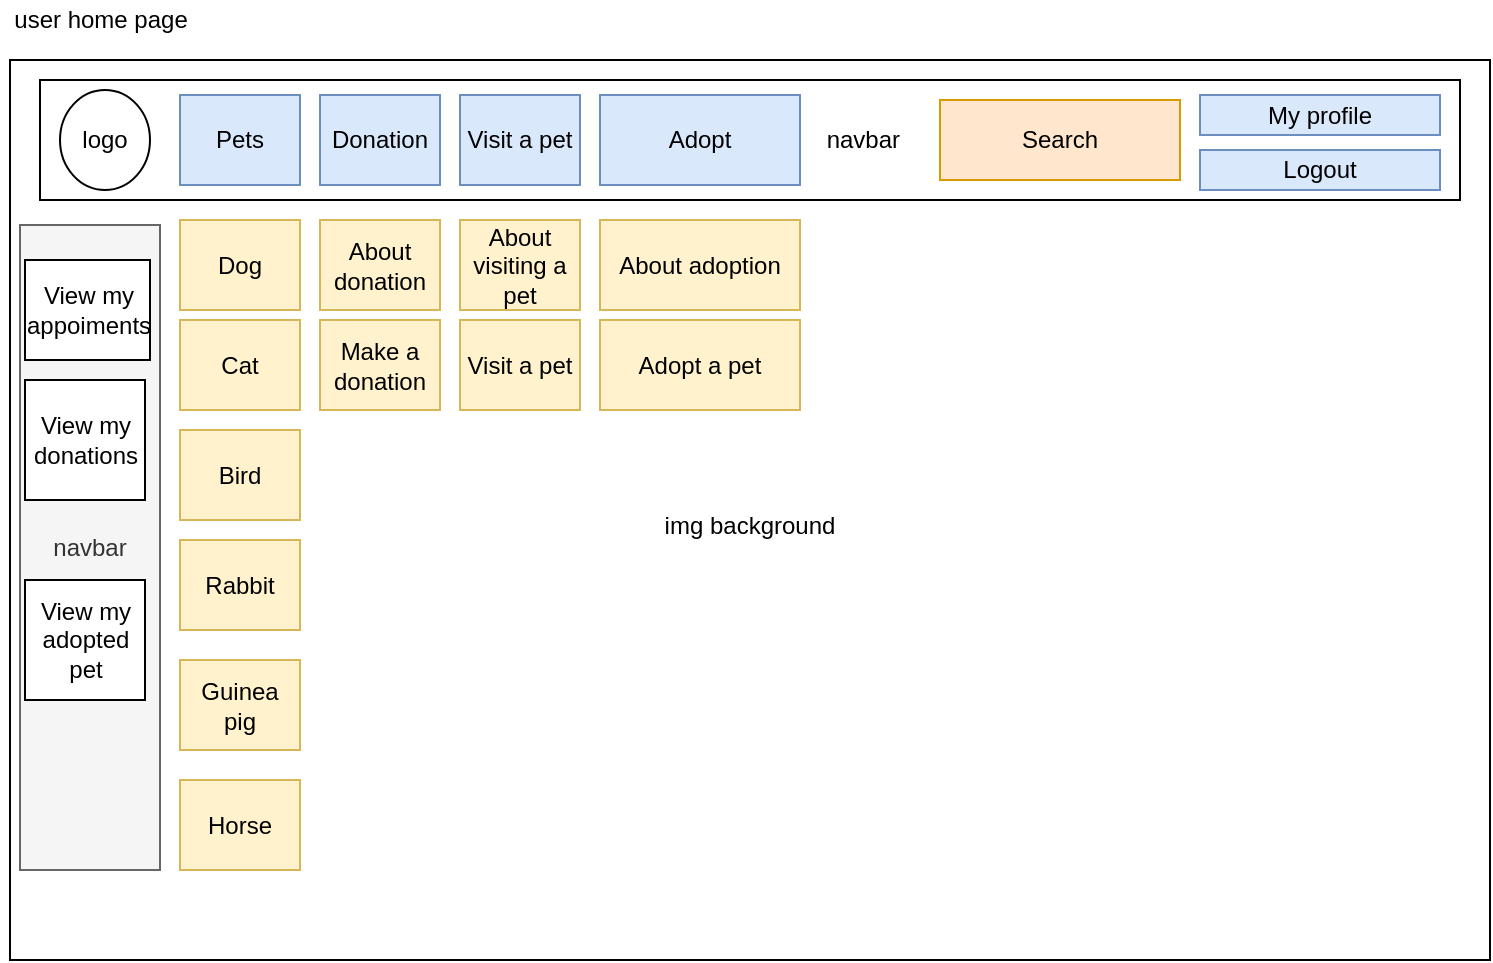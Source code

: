 <mxfile version="14.7.4" type="embed"><diagram id="9WflH_AWErKLLo7M90Dl" name="Page-1"><mxGraphModel dx="1666" dy="743" grid="1" gridSize="10" guides="1" tooltips="1" connect="1" arrows="1" fold="1" page="1" pageScale="1" pageWidth="850" pageHeight="1100" math="0" shadow="0"><root><mxCell id="0"/><mxCell id="1" parent="0"/><mxCell id="84" value="" style="rounded=0;whiteSpace=wrap;html=1;" parent="1" vertex="1"><mxGeometry x="67.5" y="110" width="70" height="310" as="geometry"/></mxCell><mxCell id="2" value="&lt;br&gt;img background" style="rounded=0;whiteSpace=wrap;html=1;" parent="1" vertex="1"><mxGeometry x="55" y="30" width="740" height="450" as="geometry"/></mxCell><mxCell id="3" value="&amp;nbsp; &amp;nbsp; &amp;nbsp; &amp;nbsp; &amp;nbsp; &amp;nbsp; &amp;nbsp; &amp;nbsp; &amp;nbsp; &amp;nbsp; &amp;nbsp; &amp;nbsp; &amp;nbsp; &amp;nbsp; &amp;nbsp; &amp;nbsp; &amp;nbsp; navbar" style="rounded=0;whiteSpace=wrap;html=1;" parent="1" vertex="1"><mxGeometry x="70" y="40" width="710" height="60" as="geometry"/></mxCell><mxCell id="4" value="logo" style="ellipse;whiteSpace=wrap;html=1;" parent="1" vertex="1"><mxGeometry x="80" y="45" width="45" height="50" as="geometry"/></mxCell><mxCell id="6" value="My profile" style="rounded=0;whiteSpace=wrap;html=1;fillColor=#dae8fc;strokeColor=#6c8ebf;" parent="1" vertex="1"><mxGeometry x="650" y="47.5" width="120" height="20" as="geometry"/></mxCell><mxCell id="8" value="Pets" style="rounded=0;whiteSpace=wrap;html=1;fillColor=#dae8fc;strokeColor=#6c8ebf;" parent="1" vertex="1"><mxGeometry x="140" y="47.5" width="60" height="45" as="geometry"/></mxCell><mxCell id="13" value="Donation" style="rounded=0;whiteSpace=wrap;html=1;fillColor=#dae8fc;strokeColor=#6c8ebf;" parent="1" vertex="1"><mxGeometry x="210" y="47.5" width="60" height="45" as="geometry"/></mxCell><mxCell id="15" value="Adopt" style="rounded=0;whiteSpace=wrap;html=1;fillColor=#dae8fc;strokeColor=#6c8ebf;" parent="1" vertex="1"><mxGeometry x="350" y="47.5" width="100" height="45" as="geometry"/></mxCell><mxCell id="16" value="Dog" style="rounded=0;whiteSpace=wrap;html=1;fillColor=#fff2cc;strokeColor=#d6b656;" parent="1" vertex="1"><mxGeometry x="140" y="110" width="60" height="45" as="geometry"/></mxCell><mxCell id="17" value="Visit a pet" style="rounded=0;whiteSpace=wrap;html=1;fillColor=#dae8fc;strokeColor=#6c8ebf;" parent="1" vertex="1"><mxGeometry x="280" y="47.5" width="60" height="45" as="geometry"/></mxCell><mxCell id="18" value="Make a donation" style="rounded=0;whiteSpace=wrap;html=1;fillColor=#fff2cc;strokeColor=#d6b656;" parent="1" vertex="1"><mxGeometry x="210" y="110" width="60" height="45" as="geometry"/></mxCell><mxCell id="19" value="Make an appoiment" style="rounded=0;whiteSpace=wrap;html=1;fillColor=#fff2cc;strokeColor=#d6b656;" parent="1" vertex="1"><mxGeometry x="280" y="110" width="60" height="45" as="geometry"/></mxCell><mxCell id="22" value="About adoption" style="rounded=0;whiteSpace=wrap;html=1;fillColor=#fff2cc;strokeColor=#d6b656;" parent="1" vertex="1"><mxGeometry x="350" y="110" width="100" height="45" as="geometry"/></mxCell><mxCell id="24" value="Logout" style="rounded=0;whiteSpace=wrap;html=1;fillColor=#dae8fc;strokeColor=#6c8ebf;" parent="1" vertex="1"><mxGeometry x="650" y="75" width="120" height="20" as="geometry"/></mxCell><mxCell id="26" value="Cat" style="rounded=0;whiteSpace=wrap;html=1;fillColor=#fff2cc;strokeColor=#d6b656;" parent="1" vertex="1"><mxGeometry x="140" y="160" width="60" height="45" as="geometry"/></mxCell><mxCell id="27" value="Bird" style="rounded=0;whiteSpace=wrap;html=1;fillColor=#fff2cc;strokeColor=#d6b656;" parent="1" vertex="1"><mxGeometry x="140" y="215" width="60" height="45" as="geometry"/></mxCell><mxCell id="28" value="Rabbit" style="rounded=0;whiteSpace=wrap;html=1;fillColor=#fff2cc;strokeColor=#d6b656;" parent="1" vertex="1"><mxGeometry x="140" y="270" width="60" height="45" as="geometry"/></mxCell><mxCell id="29" value="Guinea pig" style="rounded=0;whiteSpace=wrap;html=1;fillColor=#fff2cc;strokeColor=#d6b656;" parent="1" vertex="1"><mxGeometry x="140" y="330" width="60" height="45" as="geometry"/></mxCell><mxCell id="31" value="Horse" style="rounded=0;whiteSpace=wrap;html=1;fillColor=#fff2cc;strokeColor=#d6b656;" parent="1" vertex="1"><mxGeometry x="140" y="390" width="60" height="45" as="geometry"/></mxCell><mxCell id="34" value="Pets" style="rounded=0;whiteSpace=wrap;html=1;fillColor=#dae8fc;strokeColor=#6c8ebf;" parent="1" vertex="1"><mxGeometry x="140" y="47.5" width="60" height="45" as="geometry"/></mxCell><mxCell id="35" value="Pets" style="rounded=0;whiteSpace=wrap;html=1;fillColor=#dae8fc;strokeColor=#6c8ebf;" parent="1" vertex="1"><mxGeometry x="140" y="47.5" width="60" height="45" as="geometry"/></mxCell><mxCell id="36" value="Visit a pet" style="rounded=0;whiteSpace=wrap;html=1;fillColor=#dae8fc;strokeColor=#6c8ebf;" parent="1" vertex="1"><mxGeometry x="280" y="47.5" width="60" height="45" as="geometry"/></mxCell><mxCell id="37" value="Adopt" style="rounded=0;whiteSpace=wrap;html=1;fillColor=#dae8fc;strokeColor=#6c8ebf;" parent="1" vertex="1"><mxGeometry x="350" y="47.5" width="100" height="45" as="geometry"/></mxCell><mxCell id="38" value="Pets" style="rounded=0;whiteSpace=wrap;html=1;fillColor=#dae8fc;strokeColor=#6c8ebf;" parent="1" vertex="1"><mxGeometry x="140" y="47.5" width="60" height="45" as="geometry"/></mxCell><mxCell id="39" value="Visit a pet" style="rounded=0;whiteSpace=wrap;html=1;fillColor=#dae8fc;strokeColor=#6c8ebf;" parent="1" vertex="1"><mxGeometry x="280" y="47.5" width="60" height="45" as="geometry"/></mxCell><mxCell id="40" value="Adopt" style="rounded=0;whiteSpace=wrap;html=1;fillColor=#dae8fc;strokeColor=#6c8ebf;" parent="1" vertex="1"><mxGeometry x="350" y="47.5" width="100" height="45" as="geometry"/></mxCell><mxCell id="41" value="Make a donation" style="rounded=0;whiteSpace=wrap;html=1;fillColor=#fff2cc;strokeColor=#d6b656;" parent="1" vertex="1"><mxGeometry x="210" y="110" width="60" height="45" as="geometry"/></mxCell><mxCell id="42" value="Make an appoiment" style="rounded=0;whiteSpace=wrap;html=1;fillColor=#fff2cc;strokeColor=#d6b656;" parent="1" vertex="1"><mxGeometry x="280" y="110" width="60" height="45" as="geometry"/></mxCell><mxCell id="43" value="Pets" style="rounded=0;whiteSpace=wrap;html=1;fillColor=#dae8fc;strokeColor=#6c8ebf;" parent="1" vertex="1"><mxGeometry x="140" y="47.5" width="60" height="45" as="geometry"/></mxCell><mxCell id="44" value="Visit a pet" style="rounded=0;whiteSpace=wrap;html=1;fillColor=#dae8fc;strokeColor=#6c8ebf;" parent="1" vertex="1"><mxGeometry x="280" y="47.5" width="60" height="45" as="geometry"/></mxCell><mxCell id="45" value="Adopt" style="rounded=0;whiteSpace=wrap;html=1;fillColor=#dae8fc;strokeColor=#6c8ebf;" parent="1" vertex="1"><mxGeometry x="350" y="47.5" width="100" height="45" as="geometry"/></mxCell><mxCell id="46" value="Make a donation" style="rounded=0;whiteSpace=wrap;html=1;fillColor=#fff2cc;strokeColor=#d6b656;" parent="1" vertex="1"><mxGeometry x="210" y="110" width="60" height="45" as="geometry"/></mxCell><mxCell id="47" value="Make an appoiment" style="rounded=0;whiteSpace=wrap;html=1;fillColor=#fff2cc;strokeColor=#d6b656;" parent="1" vertex="1"><mxGeometry x="280" y="110" width="60" height="45" as="geometry"/></mxCell><mxCell id="48" value="Cat" style="rounded=0;whiteSpace=wrap;html=1;fillColor=#fff2cc;strokeColor=#d6b656;" parent="1" vertex="1"><mxGeometry x="140" y="160" width="60" height="45" as="geometry"/></mxCell><mxCell id="49" value="Pets" style="rounded=0;whiteSpace=wrap;html=1;fillColor=#dae8fc;strokeColor=#6c8ebf;" parent="1" vertex="1"><mxGeometry x="140" y="47.5" width="60" height="45" as="geometry"/></mxCell><mxCell id="50" value="Visit a pet" style="rounded=0;whiteSpace=wrap;html=1;fillColor=#dae8fc;strokeColor=#6c8ebf;" parent="1" vertex="1"><mxGeometry x="280" y="47.5" width="60" height="45" as="geometry"/></mxCell><mxCell id="51" value="Adopt" style="rounded=0;whiteSpace=wrap;html=1;fillColor=#dae8fc;strokeColor=#6c8ebf;" parent="1" vertex="1"><mxGeometry x="350" y="47.5" width="100" height="45" as="geometry"/></mxCell><mxCell id="52" value="About donation" style="rounded=0;whiteSpace=wrap;html=1;fillColor=#fff2cc;strokeColor=#d6b656;" parent="1" vertex="1"><mxGeometry x="210" y="110" width="60" height="45" as="geometry"/></mxCell><mxCell id="53" value="About visiting a pet" style="rounded=0;whiteSpace=wrap;html=1;fillColor=#fff2cc;strokeColor=#d6b656;" parent="1" vertex="1"><mxGeometry x="280" y="110" width="60" height="45" as="geometry"/></mxCell><mxCell id="54" value="Cat" style="rounded=0;whiteSpace=wrap;html=1;fillColor=#fff2cc;strokeColor=#d6b656;" parent="1" vertex="1"><mxGeometry x="140" y="160" width="60" height="45" as="geometry"/></mxCell><mxCell id="55" value="Pets" style="rounded=0;whiteSpace=wrap;html=1;fillColor=#dae8fc;strokeColor=#6c8ebf;" parent="1" vertex="1"><mxGeometry x="140" y="47.5" width="60" height="45" as="geometry"/></mxCell><mxCell id="56" value="Visit a pet" style="rounded=0;whiteSpace=wrap;html=1;fillColor=#dae8fc;strokeColor=#6c8ebf;" parent="1" vertex="1"><mxGeometry x="280" y="47.5" width="60" height="45" as="geometry"/></mxCell><mxCell id="57" value="Adopt" style="rounded=0;whiteSpace=wrap;html=1;fillColor=#dae8fc;strokeColor=#6c8ebf;" parent="1" vertex="1"><mxGeometry x="350" y="47.5" width="100" height="45" as="geometry"/></mxCell><mxCell id="58" value="Make a donation" style="rounded=0;whiteSpace=wrap;html=1;fillColor=#fff2cc;strokeColor=#d6b656;" parent="1" vertex="1"><mxGeometry x="210" y="160" width="60" height="45" as="geometry"/></mxCell><mxCell id="59" value="Visit a pet" style="rounded=0;whiteSpace=wrap;html=1;fillColor=#fff2cc;strokeColor=#d6b656;" parent="1" vertex="1"><mxGeometry x="280" y="160" width="60" height="45" as="geometry"/></mxCell><mxCell id="60" value="Cat" style="rounded=0;whiteSpace=wrap;html=1;fillColor=#fff2cc;strokeColor=#d6b656;" parent="1" vertex="1"><mxGeometry x="140" y="160" width="60" height="45" as="geometry"/></mxCell><mxCell id="62" value="Adopt a pet" style="rounded=0;whiteSpace=wrap;html=1;fillColor=#fff2cc;strokeColor=#d6b656;" parent="1" vertex="1"><mxGeometry x="350" y="160" width="100" height="45" as="geometry"/></mxCell><mxCell id="63" value="Bird" style="rounded=0;whiteSpace=wrap;html=1;fillColor=#fff2cc;strokeColor=#d6b656;" parent="1" vertex="1"><mxGeometry x="140" y="215" width="60" height="45" as="geometry"/></mxCell><mxCell id="64" value="Rabbit" style="rounded=0;whiteSpace=wrap;html=1;fillColor=#fff2cc;strokeColor=#d6b656;" parent="1" vertex="1"><mxGeometry x="140" y="270" width="60" height="45" as="geometry"/></mxCell><mxCell id="65" value="Guinea pig" style="rounded=0;whiteSpace=wrap;html=1;fillColor=#fff2cc;strokeColor=#d6b656;" parent="1" vertex="1"><mxGeometry x="140" y="330" width="60" height="45" as="geometry"/></mxCell><mxCell id="69" value="Pets" style="rounded=0;whiteSpace=wrap;html=1;fillColor=#dae8fc;strokeColor=#6c8ebf;" parent="1" vertex="1"><mxGeometry x="140" y="47.5" width="60" height="45" as="geometry"/></mxCell><mxCell id="70" value="Donation" style="rounded=0;whiteSpace=wrap;html=1;fillColor=#dae8fc;strokeColor=#6c8ebf;" parent="1" vertex="1"><mxGeometry x="210" y="47.5" width="60" height="45" as="geometry"/></mxCell><mxCell id="71" value="Pets" style="rounded=0;whiteSpace=wrap;html=1;fillColor=#dae8fc;strokeColor=#6c8ebf;" parent="1" vertex="1"><mxGeometry x="140" y="47.5" width="60" height="45" as="geometry"/></mxCell><mxCell id="72" value="Donation" style="rounded=0;whiteSpace=wrap;html=1;fillColor=#dae8fc;strokeColor=#6c8ebf;" parent="1" vertex="1"><mxGeometry x="210" y="47.5" width="60" height="45" as="geometry"/></mxCell><mxCell id="73" value="Pets" style="rounded=0;whiteSpace=wrap;html=1;fillColor=#dae8fc;strokeColor=#6c8ebf;" parent="1" vertex="1"><mxGeometry x="140" y="47.5" width="60" height="45" as="geometry"/></mxCell><mxCell id="74" value="Donation" style="rounded=0;whiteSpace=wrap;html=1;fillColor=#dae8fc;strokeColor=#6c8ebf;" parent="1" vertex="1"><mxGeometry x="210" y="47.5" width="60" height="45" as="geometry"/></mxCell><mxCell id="75" value="Pets" style="rounded=0;whiteSpace=wrap;html=1;fillColor=#dae8fc;strokeColor=#6c8ebf;" parent="1" vertex="1"><mxGeometry x="140" y="47.5" width="60" height="45" as="geometry"/></mxCell><mxCell id="76" value="Donation" style="rounded=0;whiteSpace=wrap;html=1;fillColor=#dae8fc;strokeColor=#6c8ebf;" parent="1" vertex="1"><mxGeometry x="210" y="47.5" width="60" height="45" as="geometry"/></mxCell><mxCell id="77" value="Visit a pet" style="rounded=0;whiteSpace=wrap;html=1;fillColor=#dae8fc;strokeColor=#6c8ebf;" parent="1" vertex="1"><mxGeometry x="280" y="47.5" width="60" height="45" as="geometry"/></mxCell><mxCell id="78" value="Pets" style="rounded=0;whiteSpace=wrap;html=1;fillColor=#dae8fc;strokeColor=#6c8ebf;" parent="1" vertex="1"><mxGeometry x="140" y="47.5" width="60" height="45" as="geometry"/></mxCell><mxCell id="79" value="Donation" style="rounded=0;whiteSpace=wrap;html=1;fillColor=#dae8fc;strokeColor=#6c8ebf;" parent="1" vertex="1"><mxGeometry x="210" y="47.5" width="60" height="45" as="geometry"/></mxCell><mxCell id="80" value="Visit a pet" style="rounded=0;whiteSpace=wrap;html=1;fillColor=#dae8fc;strokeColor=#6c8ebf;" parent="1" vertex="1"><mxGeometry x="280" y="47.5" width="60" height="45" as="geometry"/></mxCell><mxCell id="81" value="Adopt" style="rounded=0;whiteSpace=wrap;html=1;fillColor=#dae8fc;strokeColor=#6c8ebf;" parent="1" vertex="1"><mxGeometry x="350" y="47.5" width="100" height="45" as="geometry"/></mxCell><mxCell id="86" value="navbar" style="rounded=0;whiteSpace=wrap;html=1;fillColor=#f5f5f5;strokeColor=#666666;fontColor=#333333;" parent="1" vertex="1"><mxGeometry x="60" y="112.5" width="70" height="322.5" as="geometry"/></mxCell><mxCell id="87" value="View my appoiments" style="rounded=0;whiteSpace=wrap;html=1;" parent="1" vertex="1"><mxGeometry x="62.5" y="130" width="62.5" height="50" as="geometry"/></mxCell><mxCell id="88" value="View my donations" style="rounded=0;whiteSpace=wrap;html=1;" parent="1" vertex="1"><mxGeometry x="62.5" y="190" width="60" height="60" as="geometry"/></mxCell><mxCell id="89" value="View my adopted pet" style="rounded=0;whiteSpace=wrap;html=1;" parent="1" vertex="1"><mxGeometry x="62.5" y="290" width="60" height="60" as="geometry"/></mxCell><mxCell id="90" value="user home page" style="text;html=1;align=center;verticalAlign=middle;resizable=0;points=[];autosize=1;strokeColor=none;" parent="1" vertex="1"><mxGeometry x="50" width="100" height="20" as="geometry"/></mxCell><mxCell id="91" value="Search" style="rounded=0;whiteSpace=wrap;html=1;fillColor=#ffe6cc;strokeColor=#d79b00;" vertex="1" parent="1"><mxGeometry x="520" y="50" width="120" height="40" as="geometry"/></mxCell></root></mxGraphModel></diagram></mxfile>